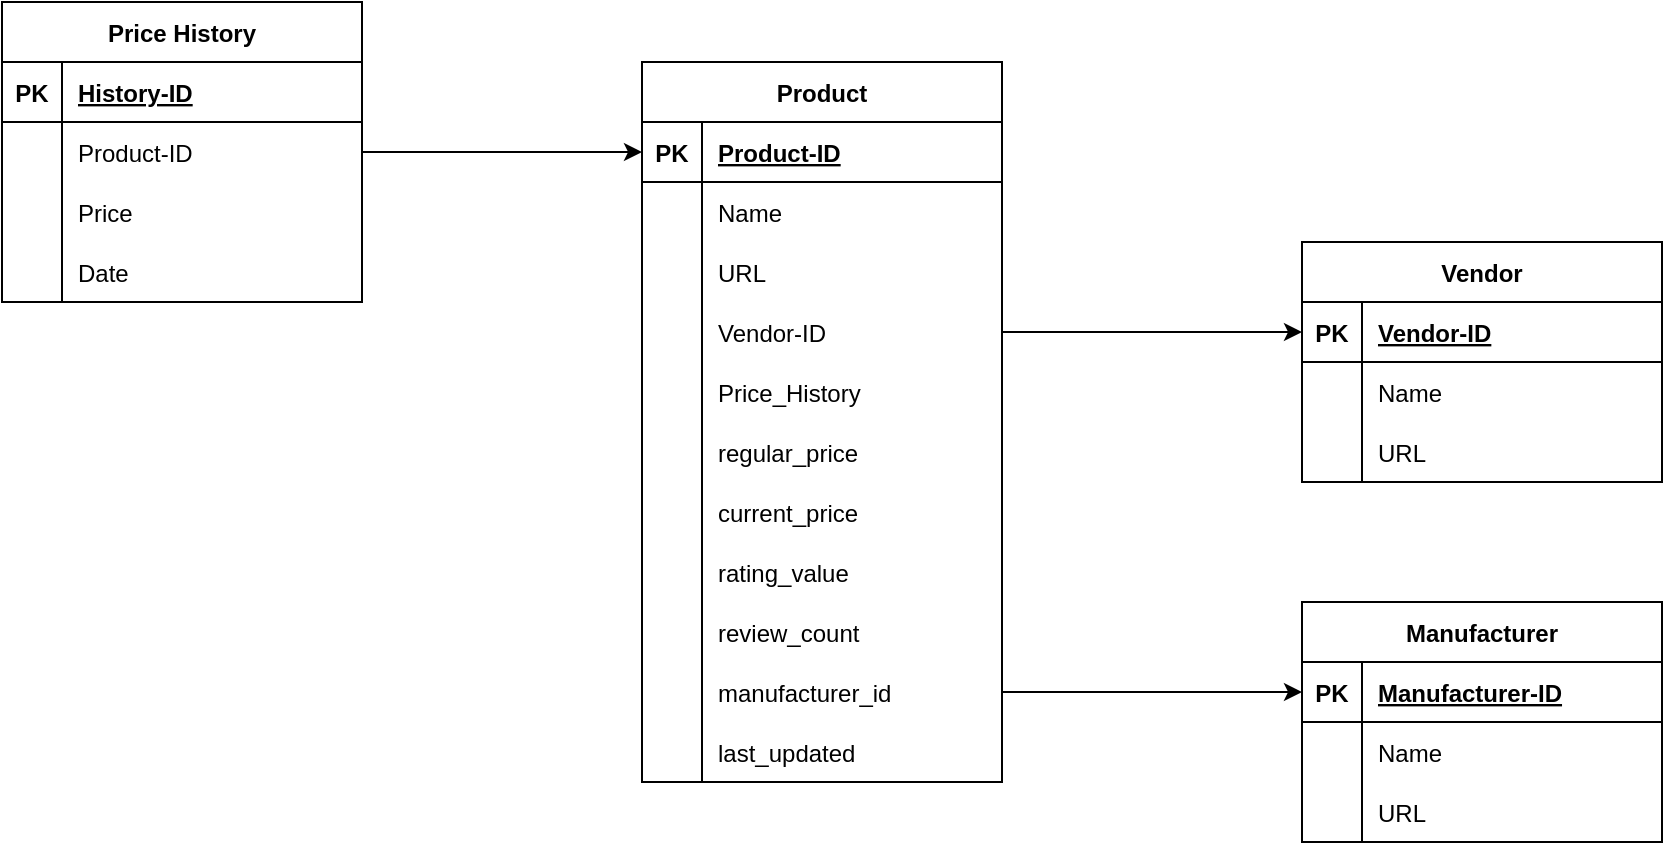 <mxfile version="21.1.2" type="github" pages="2">
  <diagram name="Page-1" id="Jph2bcaY0iuIxsixSjv7">
    <mxGraphModel dx="875" dy="545" grid="1" gridSize="10" guides="1" tooltips="1" connect="1" arrows="1" fold="1" page="1" pageScale="1" pageWidth="850" pageHeight="1100" math="0" shadow="0">
      <root>
        <mxCell id="0" />
        <mxCell id="1" parent="0" />
        <mxCell id="rs3WY-lfZ9cuEwJUtKYj-14" value="Vendor" style="shape=table;startSize=30;container=1;collapsible=1;childLayout=tableLayout;fixedRows=1;rowLines=0;fontStyle=1;align=center;resizeLast=1;" parent="1" vertex="1">
          <mxGeometry x="950" y="470" width="180" height="120" as="geometry">
            <mxRectangle x="950" y="330" width="80" height="30" as="alternateBounds" />
          </mxGeometry>
        </mxCell>
        <mxCell id="rs3WY-lfZ9cuEwJUtKYj-15" value="" style="shape=tableRow;horizontal=0;startSize=0;swimlaneHead=0;swimlaneBody=0;fillColor=none;collapsible=0;dropTarget=0;points=[[0,0.5],[1,0.5]];portConstraint=eastwest;top=0;left=0;right=0;bottom=1;" parent="rs3WY-lfZ9cuEwJUtKYj-14" vertex="1">
          <mxGeometry y="30" width="180" height="30" as="geometry" />
        </mxCell>
        <mxCell id="rs3WY-lfZ9cuEwJUtKYj-16" value="PK" style="shape=partialRectangle;connectable=0;fillColor=none;top=0;left=0;bottom=0;right=0;fontStyle=1;overflow=hidden;" parent="rs3WY-lfZ9cuEwJUtKYj-15" vertex="1">
          <mxGeometry width="30" height="30" as="geometry">
            <mxRectangle width="30" height="30" as="alternateBounds" />
          </mxGeometry>
        </mxCell>
        <mxCell id="rs3WY-lfZ9cuEwJUtKYj-17" value="Vendor-ID" style="shape=partialRectangle;connectable=0;fillColor=none;top=0;left=0;bottom=0;right=0;align=left;spacingLeft=6;fontStyle=5;overflow=hidden;" parent="rs3WY-lfZ9cuEwJUtKYj-15" vertex="1">
          <mxGeometry x="30" width="150" height="30" as="geometry">
            <mxRectangle width="150" height="30" as="alternateBounds" />
          </mxGeometry>
        </mxCell>
        <mxCell id="rs3WY-lfZ9cuEwJUtKYj-18" value="" style="shape=tableRow;horizontal=0;startSize=0;swimlaneHead=0;swimlaneBody=0;fillColor=none;collapsible=0;dropTarget=0;points=[[0,0.5],[1,0.5]];portConstraint=eastwest;top=0;left=0;right=0;bottom=0;" parent="rs3WY-lfZ9cuEwJUtKYj-14" vertex="1">
          <mxGeometry y="60" width="180" height="30" as="geometry" />
        </mxCell>
        <mxCell id="rs3WY-lfZ9cuEwJUtKYj-19" value="" style="shape=partialRectangle;connectable=0;fillColor=none;top=0;left=0;bottom=0;right=0;editable=1;overflow=hidden;" parent="rs3WY-lfZ9cuEwJUtKYj-18" vertex="1">
          <mxGeometry width="30" height="30" as="geometry">
            <mxRectangle width="30" height="30" as="alternateBounds" />
          </mxGeometry>
        </mxCell>
        <mxCell id="rs3WY-lfZ9cuEwJUtKYj-20" value="Name" style="shape=partialRectangle;connectable=0;fillColor=none;top=0;left=0;bottom=0;right=0;align=left;spacingLeft=6;overflow=hidden;" parent="rs3WY-lfZ9cuEwJUtKYj-18" vertex="1">
          <mxGeometry x="30" width="150" height="30" as="geometry">
            <mxRectangle width="150" height="30" as="alternateBounds" />
          </mxGeometry>
        </mxCell>
        <mxCell id="rs3WY-lfZ9cuEwJUtKYj-21" value="" style="shape=tableRow;horizontal=0;startSize=0;swimlaneHead=0;swimlaneBody=0;fillColor=none;collapsible=0;dropTarget=0;points=[[0,0.5],[1,0.5]];portConstraint=eastwest;top=0;left=0;right=0;bottom=0;" parent="rs3WY-lfZ9cuEwJUtKYj-14" vertex="1">
          <mxGeometry y="90" width="180" height="30" as="geometry" />
        </mxCell>
        <mxCell id="rs3WY-lfZ9cuEwJUtKYj-22" value="" style="shape=partialRectangle;connectable=0;fillColor=none;top=0;left=0;bottom=0;right=0;editable=1;overflow=hidden;" parent="rs3WY-lfZ9cuEwJUtKYj-21" vertex="1">
          <mxGeometry width="30" height="30" as="geometry">
            <mxRectangle width="30" height="30" as="alternateBounds" />
          </mxGeometry>
        </mxCell>
        <mxCell id="rs3WY-lfZ9cuEwJUtKYj-23" value="URL" style="shape=partialRectangle;connectable=0;fillColor=none;top=0;left=0;bottom=0;right=0;align=left;spacingLeft=6;overflow=hidden;" parent="rs3WY-lfZ9cuEwJUtKYj-21" vertex="1">
          <mxGeometry x="30" width="150" height="30" as="geometry">
            <mxRectangle width="150" height="30" as="alternateBounds" />
          </mxGeometry>
        </mxCell>
        <mxCell id="rs3WY-lfZ9cuEwJUtKYj-66" value="Product" style="shape=table;startSize=30;container=1;collapsible=1;childLayout=tableLayout;fixedRows=1;rowLines=0;fontStyle=1;align=center;resizeLast=1;" parent="1" vertex="1">
          <mxGeometry x="620" y="380" width="180" height="360" as="geometry" />
        </mxCell>
        <mxCell id="rs3WY-lfZ9cuEwJUtKYj-67" value="" style="shape=tableRow;horizontal=0;startSize=0;swimlaneHead=0;swimlaneBody=0;fillColor=none;collapsible=0;dropTarget=0;points=[[0,0.5],[1,0.5]];portConstraint=eastwest;top=0;left=0;right=0;bottom=1;" parent="rs3WY-lfZ9cuEwJUtKYj-66" vertex="1">
          <mxGeometry y="30" width="180" height="30" as="geometry" />
        </mxCell>
        <mxCell id="rs3WY-lfZ9cuEwJUtKYj-68" value="PK" style="shape=partialRectangle;connectable=0;fillColor=none;top=0;left=0;bottom=0;right=0;fontStyle=1;overflow=hidden;" parent="rs3WY-lfZ9cuEwJUtKYj-67" vertex="1">
          <mxGeometry width="30" height="30" as="geometry">
            <mxRectangle width="30" height="30" as="alternateBounds" />
          </mxGeometry>
        </mxCell>
        <mxCell id="rs3WY-lfZ9cuEwJUtKYj-69" value="Product-ID" style="shape=partialRectangle;connectable=0;fillColor=none;top=0;left=0;bottom=0;right=0;align=left;spacingLeft=6;fontStyle=5;overflow=hidden;" parent="rs3WY-lfZ9cuEwJUtKYj-67" vertex="1">
          <mxGeometry x="30" width="150" height="30" as="geometry">
            <mxRectangle width="150" height="30" as="alternateBounds" />
          </mxGeometry>
        </mxCell>
        <mxCell id="rs3WY-lfZ9cuEwJUtKYj-70" value="" style="shape=tableRow;horizontal=0;startSize=0;swimlaneHead=0;swimlaneBody=0;fillColor=none;collapsible=0;dropTarget=0;points=[[0,0.5],[1,0.5]];portConstraint=eastwest;top=0;left=0;right=0;bottom=0;" parent="rs3WY-lfZ9cuEwJUtKYj-66" vertex="1">
          <mxGeometry y="60" width="180" height="30" as="geometry" />
        </mxCell>
        <mxCell id="rs3WY-lfZ9cuEwJUtKYj-71" value="" style="shape=partialRectangle;connectable=0;fillColor=none;top=0;left=0;bottom=0;right=0;editable=1;overflow=hidden;" parent="rs3WY-lfZ9cuEwJUtKYj-70" vertex="1">
          <mxGeometry width="30" height="30" as="geometry">
            <mxRectangle width="30" height="30" as="alternateBounds" />
          </mxGeometry>
        </mxCell>
        <mxCell id="rs3WY-lfZ9cuEwJUtKYj-72" value="Name" style="shape=partialRectangle;connectable=0;fillColor=none;top=0;left=0;bottom=0;right=0;align=left;spacingLeft=6;overflow=hidden;" parent="rs3WY-lfZ9cuEwJUtKYj-70" vertex="1">
          <mxGeometry x="30" width="150" height="30" as="geometry">
            <mxRectangle width="150" height="30" as="alternateBounds" />
          </mxGeometry>
        </mxCell>
        <mxCell id="LCtMoCIs-sCANDZhqNw3-51" style="shape=tableRow;horizontal=0;startSize=0;swimlaneHead=0;swimlaneBody=0;fillColor=none;collapsible=0;dropTarget=0;points=[[0,0.5],[1,0.5]];portConstraint=eastwest;top=0;left=0;right=0;bottom=0;" vertex="1" parent="rs3WY-lfZ9cuEwJUtKYj-66">
          <mxGeometry y="90" width="180" height="30" as="geometry" />
        </mxCell>
        <mxCell id="LCtMoCIs-sCANDZhqNw3-52" style="shape=partialRectangle;connectable=0;fillColor=none;top=0;left=0;bottom=0;right=0;editable=1;overflow=hidden;" vertex="1" parent="LCtMoCIs-sCANDZhqNw3-51">
          <mxGeometry width="30" height="30" as="geometry">
            <mxRectangle width="30" height="30" as="alternateBounds" />
          </mxGeometry>
        </mxCell>
        <mxCell id="LCtMoCIs-sCANDZhqNw3-53" value="URL" style="shape=partialRectangle;connectable=0;fillColor=none;top=0;left=0;bottom=0;right=0;align=left;spacingLeft=6;overflow=hidden;" vertex="1" parent="LCtMoCIs-sCANDZhqNw3-51">
          <mxGeometry x="30" width="150" height="30" as="geometry">
            <mxRectangle width="150" height="30" as="alternateBounds" />
          </mxGeometry>
        </mxCell>
        <mxCell id="rs3WY-lfZ9cuEwJUtKYj-73" value="" style="shape=tableRow;horizontal=0;startSize=0;swimlaneHead=0;swimlaneBody=0;fillColor=none;collapsible=0;dropTarget=0;points=[[0,0.5],[1,0.5]];portConstraint=eastwest;top=0;left=0;right=0;bottom=0;" parent="rs3WY-lfZ9cuEwJUtKYj-66" vertex="1">
          <mxGeometry y="120" width="180" height="30" as="geometry" />
        </mxCell>
        <mxCell id="rs3WY-lfZ9cuEwJUtKYj-74" value="" style="shape=partialRectangle;connectable=0;fillColor=none;top=0;left=0;bottom=0;right=0;editable=1;overflow=hidden;" parent="rs3WY-lfZ9cuEwJUtKYj-73" vertex="1">
          <mxGeometry width="30" height="30" as="geometry">
            <mxRectangle width="30" height="30" as="alternateBounds" />
          </mxGeometry>
        </mxCell>
        <mxCell id="rs3WY-lfZ9cuEwJUtKYj-75" value="Vendor-ID" style="shape=partialRectangle;connectable=0;fillColor=none;top=0;left=0;bottom=0;right=0;align=left;spacingLeft=6;overflow=hidden;" parent="rs3WY-lfZ9cuEwJUtKYj-73" vertex="1">
          <mxGeometry x="30" width="150" height="30" as="geometry">
            <mxRectangle width="150" height="30" as="alternateBounds" />
          </mxGeometry>
        </mxCell>
        <mxCell id="rs3WY-lfZ9cuEwJUtKYj-76" value="" style="shape=tableRow;horizontal=0;startSize=0;swimlaneHead=0;swimlaneBody=0;fillColor=none;collapsible=0;dropTarget=0;points=[[0,0.5],[1,0.5]];portConstraint=eastwest;top=0;left=0;right=0;bottom=0;" parent="rs3WY-lfZ9cuEwJUtKYj-66" vertex="1">
          <mxGeometry y="150" width="180" height="30" as="geometry" />
        </mxCell>
        <mxCell id="rs3WY-lfZ9cuEwJUtKYj-77" value="" style="shape=partialRectangle;connectable=0;fillColor=none;top=0;left=0;bottom=0;right=0;editable=1;overflow=hidden;" parent="rs3WY-lfZ9cuEwJUtKYj-76" vertex="1">
          <mxGeometry width="30" height="30" as="geometry">
            <mxRectangle width="30" height="30" as="alternateBounds" />
          </mxGeometry>
        </mxCell>
        <mxCell id="rs3WY-lfZ9cuEwJUtKYj-78" value="Price_History" style="shape=partialRectangle;connectable=0;fillColor=none;top=0;left=0;bottom=0;right=0;align=left;spacingLeft=6;overflow=hidden;" parent="rs3WY-lfZ9cuEwJUtKYj-76" vertex="1">
          <mxGeometry x="30" width="150" height="30" as="geometry">
            <mxRectangle width="150" height="30" as="alternateBounds" />
          </mxGeometry>
        </mxCell>
        <mxCell id="WhArX2AjYk_vCkUMxViu-1" style="shape=tableRow;horizontal=0;startSize=0;swimlaneHead=0;swimlaneBody=0;fillColor=none;collapsible=0;dropTarget=0;points=[[0,0.5],[1,0.5]];portConstraint=eastwest;top=0;left=0;right=0;bottom=0;" vertex="1" parent="rs3WY-lfZ9cuEwJUtKYj-66">
          <mxGeometry y="180" width="180" height="30" as="geometry" />
        </mxCell>
        <mxCell id="WhArX2AjYk_vCkUMxViu-2" style="shape=partialRectangle;connectable=0;fillColor=none;top=0;left=0;bottom=0;right=0;editable=1;overflow=hidden;" vertex="1" parent="WhArX2AjYk_vCkUMxViu-1">
          <mxGeometry width="30" height="30" as="geometry">
            <mxRectangle width="30" height="30" as="alternateBounds" />
          </mxGeometry>
        </mxCell>
        <mxCell id="WhArX2AjYk_vCkUMxViu-3" value="regular_price" style="shape=partialRectangle;connectable=0;fillColor=none;top=0;left=0;bottom=0;right=0;align=left;spacingLeft=6;overflow=hidden;" vertex="1" parent="WhArX2AjYk_vCkUMxViu-1">
          <mxGeometry x="30" width="150" height="30" as="geometry">
            <mxRectangle width="150" height="30" as="alternateBounds" />
          </mxGeometry>
        </mxCell>
        <mxCell id="rs3WY-lfZ9cuEwJUtKYj-131" value="" style="shape=tableRow;horizontal=0;startSize=0;swimlaneHead=0;swimlaneBody=0;fillColor=none;collapsible=0;dropTarget=0;points=[[0,0.5],[1,0.5]];portConstraint=eastwest;top=0;left=0;right=0;bottom=0;" parent="rs3WY-lfZ9cuEwJUtKYj-66" vertex="1">
          <mxGeometry y="210" width="180" height="30" as="geometry" />
        </mxCell>
        <mxCell id="rs3WY-lfZ9cuEwJUtKYj-132" value="" style="shape=partialRectangle;connectable=0;fillColor=none;top=0;left=0;bottom=0;right=0;editable=1;overflow=hidden;" parent="rs3WY-lfZ9cuEwJUtKYj-131" vertex="1">
          <mxGeometry width="30" height="30" as="geometry">
            <mxRectangle width="30" height="30" as="alternateBounds" />
          </mxGeometry>
        </mxCell>
        <mxCell id="rs3WY-lfZ9cuEwJUtKYj-133" value="current_price" style="shape=partialRectangle;connectable=0;fillColor=none;top=0;left=0;bottom=0;right=0;align=left;spacingLeft=6;overflow=hidden;" parent="rs3WY-lfZ9cuEwJUtKYj-131" vertex="1">
          <mxGeometry x="30" width="150" height="30" as="geometry">
            <mxRectangle width="150" height="30" as="alternateBounds" />
          </mxGeometry>
        </mxCell>
        <mxCell id="rs3WY-lfZ9cuEwJUtKYj-134" value="" style="shape=tableRow;horizontal=0;startSize=0;swimlaneHead=0;swimlaneBody=0;fillColor=none;collapsible=0;dropTarget=0;points=[[0,0.5],[1,0.5]];portConstraint=eastwest;top=0;left=0;right=0;bottom=0;" parent="rs3WY-lfZ9cuEwJUtKYj-66" vertex="1">
          <mxGeometry y="240" width="180" height="30" as="geometry" />
        </mxCell>
        <mxCell id="rs3WY-lfZ9cuEwJUtKYj-135" value="" style="shape=partialRectangle;connectable=0;fillColor=none;top=0;left=0;bottom=0;right=0;editable=1;overflow=hidden;" parent="rs3WY-lfZ9cuEwJUtKYj-134" vertex="1">
          <mxGeometry width="30" height="30" as="geometry">
            <mxRectangle width="30" height="30" as="alternateBounds" />
          </mxGeometry>
        </mxCell>
        <mxCell id="rs3WY-lfZ9cuEwJUtKYj-136" value="rating_value    " style="shape=partialRectangle;connectable=0;fillColor=none;top=0;left=0;bottom=0;right=0;align=left;spacingLeft=6;overflow=hidden;" parent="rs3WY-lfZ9cuEwJUtKYj-134" vertex="1">
          <mxGeometry x="30" width="150" height="30" as="geometry">
            <mxRectangle width="150" height="30" as="alternateBounds" />
          </mxGeometry>
        </mxCell>
        <mxCell id="rs3WY-lfZ9cuEwJUtKYj-137" value="" style="shape=tableRow;horizontal=0;startSize=0;swimlaneHead=0;swimlaneBody=0;fillColor=none;collapsible=0;dropTarget=0;points=[[0,0.5],[1,0.5]];portConstraint=eastwest;top=0;left=0;right=0;bottom=0;" parent="rs3WY-lfZ9cuEwJUtKYj-66" vertex="1">
          <mxGeometry y="270" width="180" height="30" as="geometry" />
        </mxCell>
        <mxCell id="rs3WY-lfZ9cuEwJUtKYj-138" value="" style="shape=partialRectangle;connectable=0;fillColor=none;top=0;left=0;bottom=0;right=0;editable=1;overflow=hidden;" parent="rs3WY-lfZ9cuEwJUtKYj-137" vertex="1">
          <mxGeometry width="30" height="30" as="geometry">
            <mxRectangle width="30" height="30" as="alternateBounds" />
          </mxGeometry>
        </mxCell>
        <mxCell id="rs3WY-lfZ9cuEwJUtKYj-139" value="review_count" style="shape=partialRectangle;connectable=0;fillColor=none;top=0;left=0;bottom=0;right=0;align=left;spacingLeft=6;overflow=hidden;" parent="rs3WY-lfZ9cuEwJUtKYj-137" vertex="1">
          <mxGeometry x="30" width="150" height="30" as="geometry">
            <mxRectangle width="150" height="30" as="alternateBounds" />
          </mxGeometry>
        </mxCell>
        <mxCell id="LCtMoCIs-sCANDZhqNw3-48" style="shape=tableRow;horizontal=0;startSize=0;swimlaneHead=0;swimlaneBody=0;fillColor=none;collapsible=0;dropTarget=0;points=[[0,0.5],[1,0.5]];portConstraint=eastwest;top=0;left=0;right=0;bottom=0;" vertex="1" parent="rs3WY-lfZ9cuEwJUtKYj-66">
          <mxGeometry y="300" width="180" height="30" as="geometry" />
        </mxCell>
        <mxCell id="LCtMoCIs-sCANDZhqNw3-49" style="shape=partialRectangle;connectable=0;fillColor=none;top=0;left=0;bottom=0;right=0;editable=1;overflow=hidden;" vertex="1" parent="LCtMoCIs-sCANDZhqNw3-48">
          <mxGeometry width="30" height="30" as="geometry">
            <mxRectangle width="30" height="30" as="alternateBounds" />
          </mxGeometry>
        </mxCell>
        <mxCell id="LCtMoCIs-sCANDZhqNw3-50" value="manufacturer_id" style="shape=partialRectangle;connectable=0;fillColor=none;top=0;left=0;bottom=0;right=0;align=left;spacingLeft=6;overflow=hidden;" vertex="1" parent="LCtMoCIs-sCANDZhqNw3-48">
          <mxGeometry x="30" width="150" height="30" as="geometry">
            <mxRectangle width="150" height="30" as="alternateBounds" />
          </mxGeometry>
        </mxCell>
        <mxCell id="WhArX2AjYk_vCkUMxViu-4" style="shape=tableRow;horizontal=0;startSize=0;swimlaneHead=0;swimlaneBody=0;fillColor=none;collapsible=0;dropTarget=0;points=[[0,0.5],[1,0.5]];portConstraint=eastwest;top=0;left=0;right=0;bottom=0;" vertex="1" parent="rs3WY-lfZ9cuEwJUtKYj-66">
          <mxGeometry y="330" width="180" height="30" as="geometry" />
        </mxCell>
        <mxCell id="WhArX2AjYk_vCkUMxViu-5" style="shape=partialRectangle;connectable=0;fillColor=none;top=0;left=0;bottom=0;right=0;editable=1;overflow=hidden;" vertex="1" parent="WhArX2AjYk_vCkUMxViu-4">
          <mxGeometry width="30" height="30" as="geometry">
            <mxRectangle width="30" height="30" as="alternateBounds" />
          </mxGeometry>
        </mxCell>
        <mxCell id="WhArX2AjYk_vCkUMxViu-6" value="last_updated" style="shape=partialRectangle;connectable=0;fillColor=none;top=0;left=0;bottom=0;right=0;align=left;spacingLeft=6;overflow=hidden;" vertex="1" parent="WhArX2AjYk_vCkUMxViu-4">
          <mxGeometry x="30" width="150" height="30" as="geometry">
            <mxRectangle width="150" height="30" as="alternateBounds" />
          </mxGeometry>
        </mxCell>
        <mxCell id="rs3WY-lfZ9cuEwJUtKYj-108" style="edgeStyle=orthogonalEdgeStyle;rounded=0;orthogonalLoop=1;jettySize=auto;html=1;entryX=0;entryY=0.5;entryDx=0;entryDy=0;" parent="1" source="rs3WY-lfZ9cuEwJUtKYj-73" target="rs3WY-lfZ9cuEwJUtKYj-15" edge="1">
          <mxGeometry relative="1" as="geometry" />
        </mxCell>
        <mxCell id="rs3WY-lfZ9cuEwJUtKYj-130" style="edgeStyle=orthogonalEdgeStyle;rounded=0;orthogonalLoop=1;jettySize=auto;html=1;entryX=0;entryY=0.5;entryDx=0;entryDy=0;" parent="1" source="rs3WY-lfZ9cuEwJUtKYj-113" target="rs3WY-lfZ9cuEwJUtKYj-67" edge="1">
          <mxGeometry relative="1" as="geometry" />
        </mxCell>
        <mxCell id="rs3WY-lfZ9cuEwJUtKYj-113" value="Price History" style="shape=table;startSize=30;container=1;collapsible=1;childLayout=tableLayout;fixedRows=1;rowLines=0;fontStyle=1;align=center;resizeLast=1;" parent="1" vertex="1">
          <mxGeometry x="300" y="350" width="180" height="150" as="geometry" />
        </mxCell>
        <mxCell id="rs3WY-lfZ9cuEwJUtKYj-114" value="" style="shape=tableRow;horizontal=0;startSize=0;swimlaneHead=0;swimlaneBody=0;fillColor=none;collapsible=0;dropTarget=0;points=[[0,0.5],[1,0.5]];portConstraint=eastwest;top=0;left=0;right=0;bottom=1;" parent="rs3WY-lfZ9cuEwJUtKYj-113" vertex="1">
          <mxGeometry y="30" width="180" height="30" as="geometry" />
        </mxCell>
        <mxCell id="rs3WY-lfZ9cuEwJUtKYj-115" value="PK" style="shape=partialRectangle;connectable=0;fillColor=none;top=0;left=0;bottom=0;right=0;fontStyle=1;overflow=hidden;" parent="rs3WY-lfZ9cuEwJUtKYj-114" vertex="1">
          <mxGeometry width="30" height="30" as="geometry">
            <mxRectangle width="30" height="30" as="alternateBounds" />
          </mxGeometry>
        </mxCell>
        <mxCell id="rs3WY-lfZ9cuEwJUtKYj-116" value="History-ID" style="shape=partialRectangle;connectable=0;fillColor=none;top=0;left=0;bottom=0;right=0;align=left;spacingLeft=6;fontStyle=5;overflow=hidden;" parent="rs3WY-lfZ9cuEwJUtKYj-114" vertex="1">
          <mxGeometry x="30" width="150" height="30" as="geometry">
            <mxRectangle width="150" height="30" as="alternateBounds" />
          </mxGeometry>
        </mxCell>
        <mxCell id="rs3WY-lfZ9cuEwJUtKYj-117" value="" style="shape=tableRow;horizontal=0;startSize=0;swimlaneHead=0;swimlaneBody=0;fillColor=none;collapsible=0;dropTarget=0;points=[[0,0.5],[1,0.5]];portConstraint=eastwest;top=0;left=0;right=0;bottom=0;" parent="rs3WY-lfZ9cuEwJUtKYj-113" vertex="1">
          <mxGeometry y="60" width="180" height="30" as="geometry" />
        </mxCell>
        <mxCell id="rs3WY-lfZ9cuEwJUtKYj-118" value="" style="shape=partialRectangle;connectable=0;fillColor=none;top=0;left=0;bottom=0;right=0;editable=1;overflow=hidden;" parent="rs3WY-lfZ9cuEwJUtKYj-117" vertex="1">
          <mxGeometry width="30" height="30" as="geometry">
            <mxRectangle width="30" height="30" as="alternateBounds" />
          </mxGeometry>
        </mxCell>
        <mxCell id="rs3WY-lfZ9cuEwJUtKYj-119" value="Product-ID" style="shape=partialRectangle;connectable=0;fillColor=none;top=0;left=0;bottom=0;right=0;align=left;spacingLeft=6;overflow=hidden;" parent="rs3WY-lfZ9cuEwJUtKYj-117" vertex="1">
          <mxGeometry x="30" width="150" height="30" as="geometry">
            <mxRectangle width="150" height="30" as="alternateBounds" />
          </mxGeometry>
        </mxCell>
        <mxCell id="rs3WY-lfZ9cuEwJUtKYj-120" value="" style="shape=tableRow;horizontal=0;startSize=0;swimlaneHead=0;swimlaneBody=0;fillColor=none;collapsible=0;dropTarget=0;points=[[0,0.5],[1,0.5]];portConstraint=eastwest;top=0;left=0;right=0;bottom=0;" parent="rs3WY-lfZ9cuEwJUtKYj-113" vertex="1">
          <mxGeometry y="90" width="180" height="30" as="geometry" />
        </mxCell>
        <mxCell id="rs3WY-lfZ9cuEwJUtKYj-121" value="" style="shape=partialRectangle;connectable=0;fillColor=none;top=0;left=0;bottom=0;right=0;editable=1;overflow=hidden;" parent="rs3WY-lfZ9cuEwJUtKYj-120" vertex="1">
          <mxGeometry width="30" height="30" as="geometry">
            <mxRectangle width="30" height="30" as="alternateBounds" />
          </mxGeometry>
        </mxCell>
        <mxCell id="rs3WY-lfZ9cuEwJUtKYj-122" value="Price" style="shape=partialRectangle;connectable=0;fillColor=none;top=0;left=0;bottom=0;right=0;align=left;spacingLeft=6;overflow=hidden;" parent="rs3WY-lfZ9cuEwJUtKYj-120" vertex="1">
          <mxGeometry x="30" width="150" height="30" as="geometry">
            <mxRectangle width="150" height="30" as="alternateBounds" />
          </mxGeometry>
        </mxCell>
        <mxCell id="rs3WY-lfZ9cuEwJUtKYj-123" value="" style="shape=tableRow;horizontal=0;startSize=0;swimlaneHead=0;swimlaneBody=0;fillColor=none;collapsible=0;dropTarget=0;points=[[0,0.5],[1,0.5]];portConstraint=eastwest;top=0;left=0;right=0;bottom=0;" parent="rs3WY-lfZ9cuEwJUtKYj-113" vertex="1">
          <mxGeometry y="120" width="180" height="30" as="geometry" />
        </mxCell>
        <mxCell id="rs3WY-lfZ9cuEwJUtKYj-124" value="" style="shape=partialRectangle;connectable=0;fillColor=none;top=0;left=0;bottom=0;right=0;editable=1;overflow=hidden;" parent="rs3WY-lfZ9cuEwJUtKYj-123" vertex="1">
          <mxGeometry width="30" height="30" as="geometry">
            <mxRectangle width="30" height="30" as="alternateBounds" />
          </mxGeometry>
        </mxCell>
        <mxCell id="rs3WY-lfZ9cuEwJUtKYj-125" value="Date" style="shape=partialRectangle;connectable=0;fillColor=none;top=0;left=0;bottom=0;right=0;align=left;spacingLeft=6;overflow=hidden;" parent="rs3WY-lfZ9cuEwJUtKYj-123" vertex="1">
          <mxGeometry x="30" width="150" height="30" as="geometry">
            <mxRectangle width="150" height="30" as="alternateBounds" />
          </mxGeometry>
        </mxCell>
        <mxCell id="LCtMoCIs-sCANDZhqNw3-1" value="Manufacturer" style="shape=table;startSize=30;container=1;collapsible=1;childLayout=tableLayout;fixedRows=1;rowLines=0;fontStyle=1;align=center;resizeLast=1;" vertex="1" parent="1">
          <mxGeometry x="950" y="650" width="180" height="120" as="geometry">
            <mxRectangle x="950" y="330" width="80" height="30" as="alternateBounds" />
          </mxGeometry>
        </mxCell>
        <mxCell id="LCtMoCIs-sCANDZhqNw3-2" value="" style="shape=tableRow;horizontal=0;startSize=0;swimlaneHead=0;swimlaneBody=0;fillColor=none;collapsible=0;dropTarget=0;points=[[0,0.5],[1,0.5]];portConstraint=eastwest;top=0;left=0;right=0;bottom=1;" vertex="1" parent="LCtMoCIs-sCANDZhqNw3-1">
          <mxGeometry y="30" width="180" height="30" as="geometry" />
        </mxCell>
        <mxCell id="LCtMoCIs-sCANDZhqNw3-3" value="PK" style="shape=partialRectangle;connectable=0;fillColor=none;top=0;left=0;bottom=0;right=0;fontStyle=1;overflow=hidden;" vertex="1" parent="LCtMoCIs-sCANDZhqNw3-2">
          <mxGeometry width="30" height="30" as="geometry">
            <mxRectangle width="30" height="30" as="alternateBounds" />
          </mxGeometry>
        </mxCell>
        <mxCell id="LCtMoCIs-sCANDZhqNw3-4" value="Manufacturer-ID" style="shape=partialRectangle;connectable=0;fillColor=none;top=0;left=0;bottom=0;right=0;align=left;spacingLeft=6;fontStyle=5;overflow=hidden;" vertex="1" parent="LCtMoCIs-sCANDZhqNw3-2">
          <mxGeometry x="30" width="150" height="30" as="geometry">
            <mxRectangle width="150" height="30" as="alternateBounds" />
          </mxGeometry>
        </mxCell>
        <mxCell id="LCtMoCIs-sCANDZhqNw3-5" value="" style="shape=tableRow;horizontal=0;startSize=0;swimlaneHead=0;swimlaneBody=0;fillColor=none;collapsible=0;dropTarget=0;points=[[0,0.5],[1,0.5]];portConstraint=eastwest;top=0;left=0;right=0;bottom=0;" vertex="1" parent="LCtMoCIs-sCANDZhqNw3-1">
          <mxGeometry y="60" width="180" height="30" as="geometry" />
        </mxCell>
        <mxCell id="LCtMoCIs-sCANDZhqNw3-6" value="" style="shape=partialRectangle;connectable=0;fillColor=none;top=0;left=0;bottom=0;right=0;editable=1;overflow=hidden;" vertex="1" parent="LCtMoCIs-sCANDZhqNw3-5">
          <mxGeometry width="30" height="30" as="geometry">
            <mxRectangle width="30" height="30" as="alternateBounds" />
          </mxGeometry>
        </mxCell>
        <mxCell id="LCtMoCIs-sCANDZhqNw3-7" value="Name" style="shape=partialRectangle;connectable=0;fillColor=none;top=0;left=0;bottom=0;right=0;align=left;spacingLeft=6;overflow=hidden;" vertex="1" parent="LCtMoCIs-sCANDZhqNw3-5">
          <mxGeometry x="30" width="150" height="30" as="geometry">
            <mxRectangle width="150" height="30" as="alternateBounds" />
          </mxGeometry>
        </mxCell>
        <mxCell id="LCtMoCIs-sCANDZhqNw3-8" value="" style="shape=tableRow;horizontal=0;startSize=0;swimlaneHead=0;swimlaneBody=0;fillColor=none;collapsible=0;dropTarget=0;points=[[0,0.5],[1,0.5]];portConstraint=eastwest;top=0;left=0;right=0;bottom=0;" vertex="1" parent="LCtMoCIs-sCANDZhqNw3-1">
          <mxGeometry y="90" width="180" height="30" as="geometry" />
        </mxCell>
        <mxCell id="LCtMoCIs-sCANDZhqNw3-9" value="" style="shape=partialRectangle;connectable=0;fillColor=none;top=0;left=0;bottom=0;right=0;editable=1;overflow=hidden;" vertex="1" parent="LCtMoCIs-sCANDZhqNw3-8">
          <mxGeometry width="30" height="30" as="geometry">
            <mxRectangle width="30" height="30" as="alternateBounds" />
          </mxGeometry>
        </mxCell>
        <mxCell id="LCtMoCIs-sCANDZhqNw3-10" value="URL" style="shape=partialRectangle;connectable=0;fillColor=none;top=0;left=0;bottom=0;right=0;align=left;spacingLeft=6;overflow=hidden;" vertex="1" parent="LCtMoCIs-sCANDZhqNw3-8">
          <mxGeometry x="30" width="150" height="30" as="geometry">
            <mxRectangle width="150" height="30" as="alternateBounds" />
          </mxGeometry>
        </mxCell>
        <mxCell id="LCtMoCIs-sCANDZhqNw3-54" style="edgeStyle=orthogonalEdgeStyle;rounded=0;orthogonalLoop=1;jettySize=auto;html=1;" edge="1" parent="1" source="LCtMoCIs-sCANDZhqNw3-48" target="LCtMoCIs-sCANDZhqNw3-2">
          <mxGeometry relative="1" as="geometry" />
        </mxCell>
      </root>
    </mxGraphModel>
  </diagram>
  <diagram id="YhSEqsiWC-TMyQVh6fpe" name="Page-2">
    <mxGraphModel dx="1050" dy="654" grid="1" gridSize="10" guides="1" tooltips="1" connect="1" arrows="1" fold="1" page="1" pageScale="1" pageWidth="850" pageHeight="1100" math="0" shadow="0">
      <root>
        <mxCell id="0" />
        <mxCell id="1" parent="0" />
        <mxCell id="OOaBxqIG7NWTCOvtEb8t-1" value="Entity" style="whiteSpace=wrap;html=1;align=center;" vertex="1" parent="1">
          <mxGeometry x="320" y="320" width="100" height="40" as="geometry" />
        </mxCell>
      </root>
    </mxGraphModel>
  </diagram>
</mxfile>

